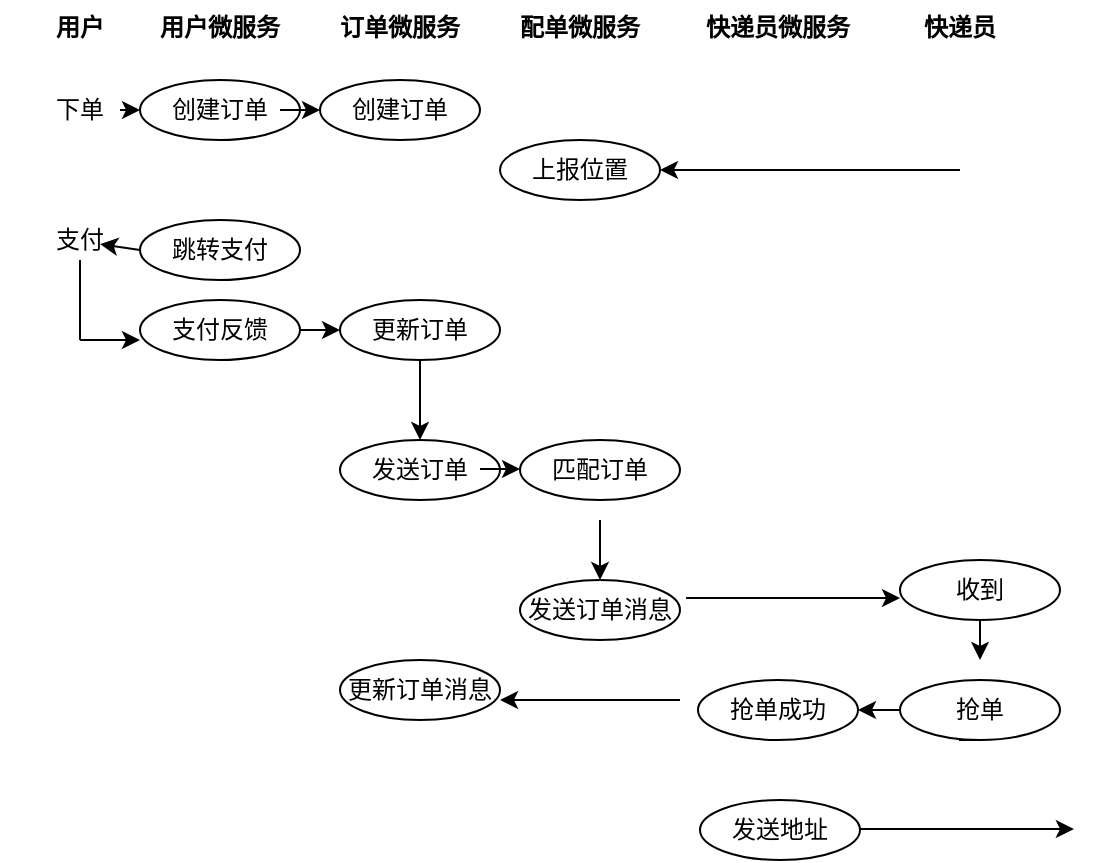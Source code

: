 <mxfile version="14.2.9" type="device"><diagram id="nMhsrpV_xQK4VuAb_FeT" name="Page-1"><mxGraphModel dx="831" dy="486" grid="1" gridSize="10" guides="1" tooltips="1" connect="1" arrows="1" fold="1" page="1" pageScale="1" pageWidth="850" pageHeight="1100" math="0" shadow="0"><root><mxCell id="0"/><mxCell id="1" parent="0"/><mxCell id="Ax3Q1Blm-VkJFeDFnkms-1" value="用户" style="text;align=center;fontStyle=1;verticalAlign=middle;spacingLeft=3;spacingRight=3;strokeColor=none;rotatable=0;points=[[0,0.5],[1,0.5]];portConstraint=eastwest;" vertex="1" parent="1"><mxGeometry x="50" y="20" width="80" height="26" as="geometry"/></mxCell><mxCell id="Ax3Q1Blm-VkJFeDFnkms-2" value="用户微服务" style="text;align=center;fontStyle=1;verticalAlign=middle;spacingLeft=3;spacingRight=3;strokeColor=none;rotatable=0;points=[[0,0.5],[1,0.5]];portConstraint=eastwest;" vertex="1" parent="1"><mxGeometry x="120" y="20" width="80" height="26" as="geometry"/></mxCell><mxCell id="Ax3Q1Blm-VkJFeDFnkms-3" value="订单微服务" style="text;align=center;fontStyle=1;verticalAlign=middle;spacingLeft=3;spacingRight=3;strokeColor=none;rotatable=0;points=[[0,0.5],[1,0.5]];portConstraint=eastwest;" vertex="1" parent="1"><mxGeometry x="210" y="20" width="80" height="26" as="geometry"/></mxCell><mxCell id="Ax3Q1Blm-VkJFeDFnkms-4" value="配单微服务" style="text;align=center;fontStyle=1;verticalAlign=middle;spacingLeft=3;spacingRight=3;strokeColor=none;rotatable=0;points=[[0,0.5],[1,0.5]];portConstraint=eastwest;" vertex="1" parent="1"><mxGeometry x="300" y="20" width="80" height="26" as="geometry"/></mxCell><mxCell id="Ax3Q1Blm-VkJFeDFnkms-5" value="快递员微服务" style="text;align=center;fontStyle=1;verticalAlign=middle;spacingLeft=3;spacingRight=3;strokeColor=none;rotatable=0;points=[[0,0.5],[1,0.5]];portConstraint=eastwest;" vertex="1" parent="1"><mxGeometry x="399" y="20" width="80" height="26" as="geometry"/></mxCell><mxCell id="Ax3Q1Blm-VkJFeDFnkms-6" value="快递员" style="text;align=center;fontStyle=1;verticalAlign=middle;spacingLeft=3;spacingRight=3;strokeColor=none;rotatable=0;points=[[0,0.5],[1,0.5]];portConstraint=eastwest;" vertex="1" parent="1"><mxGeometry x="490" y="20" width="80" height="26" as="geometry"/></mxCell><mxCell id="Ax3Q1Blm-VkJFeDFnkms-9" value="创建订单" style="ellipse;whiteSpace=wrap;html=1;align=center;newEdgeStyle={&quot;edgeStyle&quot;:&quot;entityRelationEdgeStyle&quot;,&quot;startArrow&quot;:&quot;none&quot;,&quot;endArrow&quot;:&quot;none&quot;,&quot;segment&quot;:10,&quot;curved&quot;:1};treeFolding=1;treeMoving=1;" vertex="1" parent="1"><mxGeometry x="120" y="60" width="80" height="30" as="geometry"/></mxCell><mxCell id="Ax3Q1Blm-VkJFeDFnkms-10" value="创建订单" style="ellipse;whiteSpace=wrap;html=1;align=center;newEdgeStyle={&quot;edgeStyle&quot;:&quot;entityRelationEdgeStyle&quot;,&quot;startArrow&quot;:&quot;none&quot;,&quot;endArrow&quot;:&quot;none&quot;,&quot;segment&quot;:10,&quot;curved&quot;:1};treeFolding=1;treeMoving=1;" vertex="1" parent="1"><mxGeometry x="210" y="60" width="80" height="30" as="geometry"/></mxCell><mxCell id="Ax3Q1Blm-VkJFeDFnkms-11" value="跳转支付" style="ellipse;whiteSpace=wrap;html=1;align=center;newEdgeStyle={&quot;edgeStyle&quot;:&quot;entityRelationEdgeStyle&quot;,&quot;startArrow&quot;:&quot;none&quot;,&quot;endArrow&quot;:&quot;none&quot;,&quot;segment&quot;:10,&quot;curved&quot;:1};treeFolding=1;treeMoving=1;" vertex="1" parent="1"><mxGeometry x="120" y="130" width="80" height="30" as="geometry"/></mxCell><mxCell id="Ax3Q1Blm-VkJFeDFnkms-12" value="上报位置" style="ellipse;whiteSpace=wrap;html=1;align=center;newEdgeStyle={&quot;edgeStyle&quot;:&quot;entityRelationEdgeStyle&quot;,&quot;startArrow&quot;:&quot;none&quot;,&quot;endArrow&quot;:&quot;none&quot;,&quot;segment&quot;:10,&quot;curved&quot;:1};treeFolding=1;treeMoving=1;" vertex="1" parent="1"><mxGeometry x="300" y="90" width="80" height="30" as="geometry"/></mxCell><mxCell id="Ax3Q1Blm-VkJFeDFnkms-13" value="支付反馈" style="ellipse;whiteSpace=wrap;html=1;align=center;newEdgeStyle={&quot;edgeStyle&quot;:&quot;entityRelationEdgeStyle&quot;,&quot;startArrow&quot;:&quot;none&quot;,&quot;endArrow&quot;:&quot;none&quot;,&quot;segment&quot;:10,&quot;curved&quot;:1};treeFolding=1;treeMoving=1;" vertex="1" parent="1"><mxGeometry x="120" y="170" width="80" height="30" as="geometry"/></mxCell><mxCell id="Ax3Q1Blm-VkJFeDFnkms-14" value="发送订单" style="ellipse;whiteSpace=wrap;html=1;align=center;newEdgeStyle={&quot;edgeStyle&quot;:&quot;entityRelationEdgeStyle&quot;,&quot;startArrow&quot;:&quot;none&quot;,&quot;endArrow&quot;:&quot;none&quot;,&quot;segment&quot;:10,&quot;curved&quot;:1};treeFolding=1;treeMoving=1;" vertex="1" parent="1"><mxGeometry x="220" y="240" width="80" height="30" as="geometry"/></mxCell><mxCell id="Ax3Q1Blm-VkJFeDFnkms-15" value="更新订单" style="ellipse;whiteSpace=wrap;html=1;align=center;newEdgeStyle={&quot;edgeStyle&quot;:&quot;entityRelationEdgeStyle&quot;,&quot;startArrow&quot;:&quot;none&quot;,&quot;endArrow&quot;:&quot;none&quot;,&quot;segment&quot;:10,&quot;curved&quot;:1};treeFolding=1;treeMoving=1;" vertex="1" parent="1"><mxGeometry x="220" y="170" width="80" height="30" as="geometry"/></mxCell><mxCell id="Ax3Q1Blm-VkJFeDFnkms-16" value="下单" style="text;html=1;strokeColor=none;fillColor=none;align=center;verticalAlign=middle;whiteSpace=wrap;rounded=0;" vertex="1" parent="1"><mxGeometry x="70" y="65" width="40" height="20" as="geometry"/></mxCell><mxCell id="Ax3Q1Blm-VkJFeDFnkms-17" value="" style="endArrow=classic;html=1;entryX=0;entryY=0.5;entryDx=0;entryDy=0;" edge="1" parent="1" source="Ax3Q1Blm-VkJFeDFnkms-16" target="Ax3Q1Blm-VkJFeDFnkms-9"><mxGeometry width="50" height="50" relative="1" as="geometry"><mxPoint x="130" y="160" as="sourcePoint"/><mxPoint x="180" y="110" as="targetPoint"/></mxGeometry></mxCell><mxCell id="Ax3Q1Blm-VkJFeDFnkms-18" value="" style="endArrow=classic;html=1;entryX=0;entryY=0.5;entryDx=0;entryDy=0;exitX=0.875;exitY=0.5;exitDx=0;exitDy=0;exitPerimeter=0;" edge="1" parent="1" source="Ax3Q1Blm-VkJFeDFnkms-9" target="Ax3Q1Blm-VkJFeDFnkms-10"><mxGeometry width="50" height="50" relative="1" as="geometry"><mxPoint x="400" y="310" as="sourcePoint"/><mxPoint x="450" y="260" as="targetPoint"/></mxGeometry></mxCell><mxCell id="Ax3Q1Blm-VkJFeDFnkms-19" value="" style="endArrow=classic;html=1;entryX=1;entryY=0.5;entryDx=0;entryDy=0;" edge="1" parent="1" target="Ax3Q1Blm-VkJFeDFnkms-12"><mxGeometry width="50" height="50" relative="1" as="geometry"><mxPoint x="530" y="105" as="sourcePoint"/><mxPoint x="450" y="260" as="targetPoint"/></mxGeometry></mxCell><mxCell id="Ax3Q1Blm-VkJFeDFnkms-20" value="支付" style="text;html=1;strokeColor=none;fillColor=none;align=center;verticalAlign=middle;whiteSpace=wrap;rounded=0;" vertex="1" parent="1"><mxGeometry x="70" y="130" width="40" height="20" as="geometry"/></mxCell><mxCell id="Ax3Q1Blm-VkJFeDFnkms-22" value="" style="endArrow=none;html=1;entryX=0.5;entryY=1;entryDx=0;entryDy=0;" edge="1" parent="1" target="Ax3Q1Blm-VkJFeDFnkms-20"><mxGeometry width="50" height="50" relative="1" as="geometry"><mxPoint x="90" y="190" as="sourcePoint"/><mxPoint x="380" y="190" as="targetPoint"/></mxGeometry></mxCell><mxCell id="Ax3Q1Blm-VkJFeDFnkms-23" value="" style="endArrow=classic;html=1;" edge="1" parent="1"><mxGeometry width="50" height="50" relative="1" as="geometry"><mxPoint x="90" y="190" as="sourcePoint"/><mxPoint x="120" y="190" as="targetPoint"/></mxGeometry></mxCell><mxCell id="Ax3Q1Blm-VkJFeDFnkms-25" value="" style="endArrow=classic;html=1;entryX=0.75;entryY=1;entryDx=0;entryDy=0;exitX=0;exitY=0.767;exitDx=0;exitDy=0;exitPerimeter=0;" edge="1" parent="1"><mxGeometry width="50" height="50" relative="1" as="geometry"><mxPoint x="120" y="145.01" as="sourcePoint"/><mxPoint x="100" y="142" as="targetPoint"/></mxGeometry></mxCell><mxCell id="Ax3Q1Blm-VkJFeDFnkms-27" value="" style="endArrow=classic;html=1;exitX=1;exitY=0.5;exitDx=0;exitDy=0;" edge="1" parent="1" source="Ax3Q1Blm-VkJFeDFnkms-13"><mxGeometry width="50" height="50" relative="1" as="geometry"><mxPoint x="200" y="145" as="sourcePoint"/><mxPoint x="220" y="185" as="targetPoint"/></mxGeometry></mxCell><mxCell id="Ax3Q1Blm-VkJFeDFnkms-28" value="" style="endArrow=classic;html=1;entryX=0.5;entryY=0;entryDx=0;entryDy=0;exitX=0.5;exitY=1;exitDx=0;exitDy=0;" edge="1" parent="1" source="Ax3Q1Blm-VkJFeDFnkms-15" target="Ax3Q1Blm-VkJFeDFnkms-14"><mxGeometry width="50" height="50" relative="1" as="geometry"><mxPoint x="260" y="210" as="sourcePoint"/><mxPoint x="380" y="190" as="targetPoint"/></mxGeometry></mxCell><mxCell id="Ax3Q1Blm-VkJFeDFnkms-29" value="匹配订单" style="ellipse;whiteSpace=wrap;html=1;align=center;newEdgeStyle={&quot;edgeStyle&quot;:&quot;entityRelationEdgeStyle&quot;,&quot;startArrow&quot;:&quot;none&quot;,&quot;endArrow&quot;:&quot;none&quot;,&quot;segment&quot;:10,&quot;curved&quot;:1};treeFolding=1;treeMoving=1;" vertex="1" parent="1"><mxGeometry x="310" y="240" width="80" height="30" as="geometry"/></mxCell><mxCell id="Ax3Q1Blm-VkJFeDFnkms-30" value="" style="endArrow=classic;html=1;entryX=0;entryY=0.5;entryDx=0;entryDy=0;exitX=0.875;exitY=0.5;exitDx=0;exitDy=0;exitPerimeter=0;" edge="1" parent="1"><mxGeometry width="50" height="50" relative="1" as="geometry"><mxPoint x="290" y="254.5" as="sourcePoint"/><mxPoint x="310" y="254.5" as="targetPoint"/></mxGeometry></mxCell><mxCell id="Ax3Q1Blm-VkJFeDFnkms-31" value="发送订单消息" style="ellipse;whiteSpace=wrap;html=1;align=center;newEdgeStyle={&quot;edgeStyle&quot;:&quot;entityRelationEdgeStyle&quot;,&quot;startArrow&quot;:&quot;none&quot;,&quot;endArrow&quot;:&quot;none&quot;,&quot;segment&quot;:10,&quot;curved&quot;:1};treeFolding=1;treeMoving=1;" vertex="1" parent="1"><mxGeometry x="310" y="310" width="80" height="30" as="geometry"/></mxCell><mxCell id="Ax3Q1Blm-VkJFeDFnkms-32" value="" style="endArrow=classic;html=1;entryX=0.5;entryY=0;entryDx=0;entryDy=0;" edge="1" parent="1" target="Ax3Q1Blm-VkJFeDFnkms-31"><mxGeometry width="50" height="50" relative="1" as="geometry"><mxPoint x="350" y="280" as="sourcePoint"/><mxPoint x="270" y="250" as="targetPoint"/></mxGeometry></mxCell><mxCell id="Ax3Q1Blm-VkJFeDFnkms-33" value="" style="endArrow=classic;html=1;exitX=1.038;exitY=0.3;exitDx=0;exitDy=0;exitPerimeter=0;" edge="1" parent="1" source="Ax3Q1Blm-VkJFeDFnkms-31"><mxGeometry width="50" height="50" relative="1" as="geometry"><mxPoint x="330" y="240" as="sourcePoint"/><mxPoint x="500" y="319" as="targetPoint"/></mxGeometry></mxCell><mxCell id="Ax3Q1Blm-VkJFeDFnkms-35" style="edgeStyle=orthogonalEdgeStyle;rounded=0;orthogonalLoop=1;jettySize=auto;html=1;exitX=0.5;exitY=1;exitDx=0;exitDy=0;" edge="1" parent="1" source="Ax3Q1Blm-VkJFeDFnkms-34"><mxGeometry relative="1" as="geometry"><mxPoint x="530" y="370" as="targetPoint"/></mxGeometry></mxCell><mxCell id="Ax3Q1Blm-VkJFeDFnkms-34" value="抢单" style="ellipse;whiteSpace=wrap;html=1;align=center;newEdgeStyle={&quot;edgeStyle&quot;:&quot;entityRelationEdgeStyle&quot;,&quot;startArrow&quot;:&quot;none&quot;,&quot;endArrow&quot;:&quot;none&quot;,&quot;segment&quot;:10,&quot;curved&quot;:1};treeFolding=1;treeMoving=1;" vertex="1" parent="1"><mxGeometry x="500" y="360" width="80" height="30" as="geometry"/></mxCell><mxCell id="Ax3Q1Blm-VkJFeDFnkms-36" value="收到" style="ellipse;whiteSpace=wrap;html=1;align=center;newEdgeStyle={&quot;edgeStyle&quot;:&quot;entityRelationEdgeStyle&quot;,&quot;startArrow&quot;:&quot;none&quot;,&quot;endArrow&quot;:&quot;none&quot;,&quot;segment&quot;:10,&quot;curved&quot;:1};treeFolding=1;treeMoving=1;" vertex="1" parent="1"><mxGeometry x="500" y="300" width="80" height="30" as="geometry"/></mxCell><mxCell id="Ax3Q1Blm-VkJFeDFnkms-38" value="" style="endArrow=classic;html=1;exitX=0.5;exitY=1;exitDx=0;exitDy=0;" edge="1" parent="1" source="Ax3Q1Blm-VkJFeDFnkms-36"><mxGeometry width="50" height="50" relative="1" as="geometry"><mxPoint x="540" y="340" as="sourcePoint"/><mxPoint x="540" y="350" as="targetPoint"/></mxGeometry></mxCell><mxCell id="Ax3Q1Blm-VkJFeDFnkms-39" value="抢单成功" style="ellipse;whiteSpace=wrap;html=1;align=center;newEdgeStyle={&quot;edgeStyle&quot;:&quot;entityRelationEdgeStyle&quot;,&quot;startArrow&quot;:&quot;none&quot;,&quot;endArrow&quot;:&quot;none&quot;,&quot;segment&quot;:10,&quot;curved&quot;:1};treeFolding=1;treeMoving=1;" vertex="1" parent="1"><mxGeometry x="399" y="360" width="80" height="30" as="geometry"/></mxCell><mxCell id="Ax3Q1Blm-VkJFeDFnkms-40" value="" style="endArrow=classic;html=1;entryX=1;entryY=0.5;entryDx=0;entryDy=0;exitX=0;exitY=0.5;exitDx=0;exitDy=0;" edge="1" parent="1" source="Ax3Q1Blm-VkJFeDFnkms-34" target="Ax3Q1Blm-VkJFeDFnkms-39"><mxGeometry width="50" height="50" relative="1" as="geometry"><mxPoint x="330" y="240" as="sourcePoint"/><mxPoint x="380" y="190" as="targetPoint"/></mxGeometry></mxCell><mxCell id="Ax3Q1Blm-VkJFeDFnkms-41" value="" style="endArrow=classic;html=1;" edge="1" parent="1"><mxGeometry width="50" height="50" relative="1" as="geometry"><mxPoint x="390" y="370" as="sourcePoint"/><mxPoint x="300" y="370" as="targetPoint"/></mxGeometry></mxCell><mxCell id="Ax3Q1Blm-VkJFeDFnkms-42" value="更新订单消息" style="ellipse;whiteSpace=wrap;html=1;align=center;newEdgeStyle={&quot;edgeStyle&quot;:&quot;entityRelationEdgeStyle&quot;,&quot;startArrow&quot;:&quot;none&quot;,&quot;endArrow&quot;:&quot;none&quot;,&quot;segment&quot;:10,&quot;curved&quot;:1};treeFolding=1;treeMoving=1;" vertex="1" parent="1"><mxGeometry x="220" y="350" width="80" height="30" as="geometry"/></mxCell><mxCell id="Ax3Q1Blm-VkJFeDFnkms-44" value="发送地址" style="ellipse;whiteSpace=wrap;html=1;align=center;newEdgeStyle={&quot;edgeStyle&quot;:&quot;entityRelationEdgeStyle&quot;,&quot;startArrow&quot;:&quot;none&quot;,&quot;endArrow&quot;:&quot;none&quot;,&quot;segment&quot;:10,&quot;curved&quot;:1};treeFolding=1;treeMoving=1;" vertex="1" parent="1"><mxGeometry x="400" y="420" width="80" height="30" as="geometry"/></mxCell><mxCell id="Ax3Q1Blm-VkJFeDFnkms-45" value="" style="endArrow=classic;html=1;exitX=1.038;exitY=0.3;exitDx=0;exitDy=0;exitPerimeter=0;" edge="1" parent="1"><mxGeometry width="50" height="50" relative="1" as="geometry"><mxPoint x="480.0" y="434.5" as="sourcePoint"/><mxPoint x="586.96" y="434.5" as="targetPoint"/></mxGeometry></mxCell></root></mxGraphModel></diagram></mxfile>